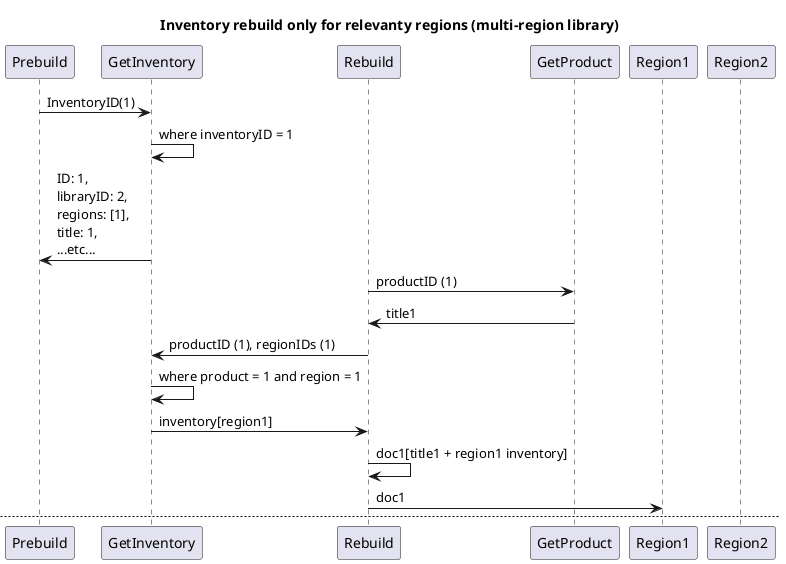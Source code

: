 @startuml
title Inventory rebuild only for relevanty regions (simple library)
Prebuild -> GetInventory: InventoryID(1)
GetInventory -> GetInventory: where inventoryID = 1
GetInventory -> Prebuild: ID: 1,\nlibraryID: 2,\nregions: [1],\ntitle: 1,\n...etc...
Rebuild -> GetProduct: productID (1)
GetProduct -> Rebuild: title1
Rebuild -> GetInventory: productID (1), regionIDs (1)
GetInventory -> GetInventory: where product = 1 and region = 1
GetInventory -> Rebuild: inventory[region1]
Rebuild -> Rebuild: doc1[title1 + region1 inventory]
Rebuild -> Region1: doc1

newpage
title Inventory rebuild only for relevanty regions (multi-region library)
Prebuild -> GetInventory: InventoryID(1)
GetInventory -> GetInventory: where inventoryID = 1
GetInventory -> Prebuild: ID: 1,\nlibraryID: 2,\nregions: [1,2],\ntitle: 1,\n...etc...
Rebuild -> GetProduct: productID (1)
GetProduct -> Rebuild: title1
Rebuild -> GetInventory: productID (1), regionIDs (1,2)
GetInventory -> GetInventory: where product = 1 and region = 1
GetInventory -> GetInventory: where product = 1 and region = 2
GetInventory -> Rebuild: inventory[[region1],[region2]]
Rebuild -> Rebuild: doc1[title1 + region1 inventory]
Rebuild -> Rebuild: doc2[title1 + region2 inventory]
Rebuild -> Region1: doc1
Rebuild -> Region2: doc2
@enduml